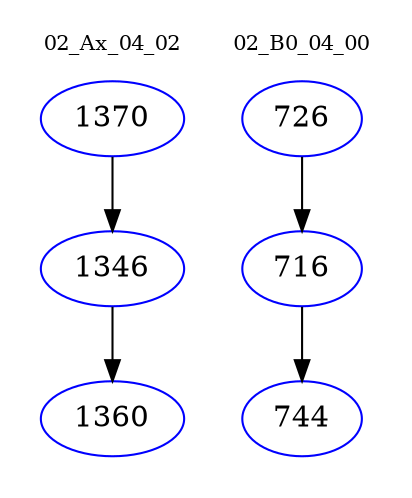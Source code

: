 digraph{
subgraph cluster_0 {
color = white
label = "02_Ax_04_02";
fontsize=10;
T0_1370 [label="1370", color="blue"]
T0_1370 -> T0_1346 [color="black"]
T0_1346 [label="1346", color="blue"]
T0_1346 -> T0_1360 [color="black"]
T0_1360 [label="1360", color="blue"]
}
subgraph cluster_1 {
color = white
label = "02_B0_04_00";
fontsize=10;
T1_726 [label="726", color="blue"]
T1_726 -> T1_716 [color="black"]
T1_716 [label="716", color="blue"]
T1_716 -> T1_744 [color="black"]
T1_744 [label="744", color="blue"]
}
}
